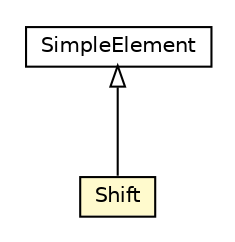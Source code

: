 #!/usr/local/bin/dot
#
# Class diagram 
# Generated by UMLGraph version 5.1 (http://www.umlgraph.org/)
#

digraph G {
	edge [fontname="Helvetica",fontsize=10,labelfontname="Helvetica",labelfontsize=10];
	node [fontname="Helvetica",fontsize=10,shape=plaintext];
	nodesep=0.25;
	ranksep=0.5;
	// uk.gov.nationalarchives.droid.base.SimpleElement
	c2386 [label=<<table title="uk.gov.nationalarchives.droid.base.SimpleElement" border="0" cellborder="1" cellspacing="0" cellpadding="2" port="p" href="../base/SimpleElement.html">
		<tr><td><table border="0" cellspacing="0" cellpadding="1">
<tr><td align="center" balign="center"> SimpleElement </td></tr>
		</table></td></tr>
		</table>>, fontname="Helvetica", fontcolor="black", fontsize=10.0];
	// uk.gov.nationalarchives.droid.signatureFile.Shift
	c2396 [label=<<table title="uk.gov.nationalarchives.droid.signatureFile.Shift" border="0" cellborder="1" cellspacing="0" cellpadding="2" port="p" bgcolor="lemonChiffon" href="./Shift.html">
		<tr><td><table border="0" cellspacing="0" cellpadding="1">
<tr><td align="center" balign="center"> Shift </td></tr>
		</table></td></tr>
		</table>>, fontname="Helvetica", fontcolor="black", fontsize=10.0];
	//uk.gov.nationalarchives.droid.signatureFile.Shift extends uk.gov.nationalarchives.droid.base.SimpleElement
	c2386:p -> c2396:p [dir=back,arrowtail=empty];
}

